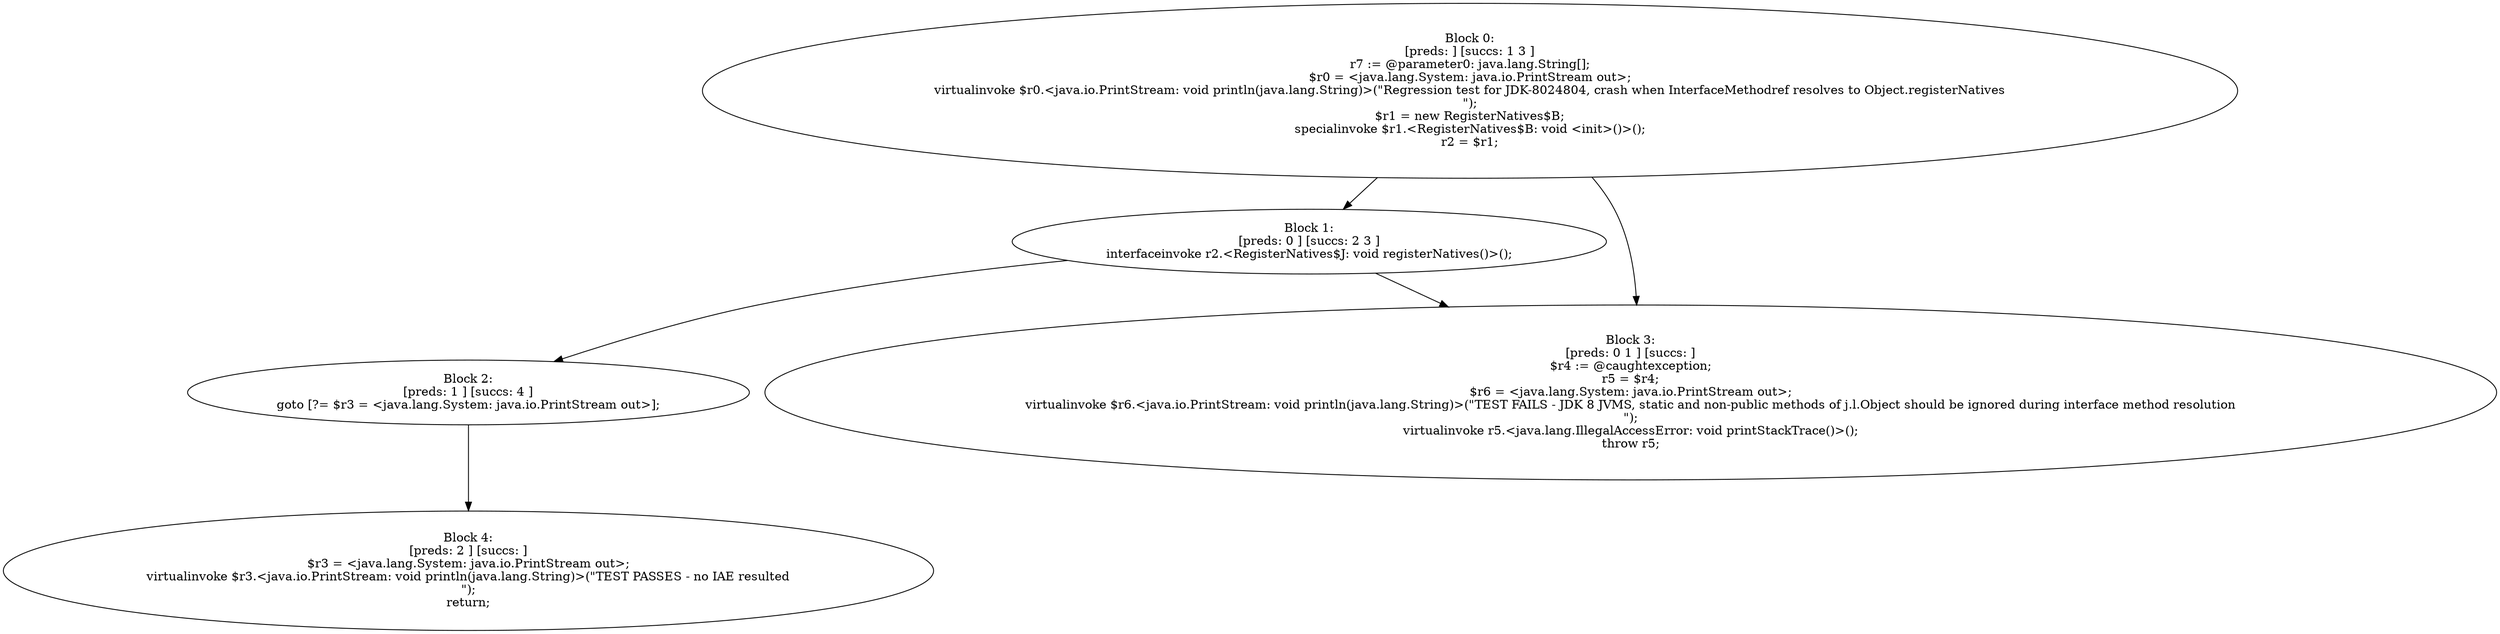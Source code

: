 digraph "unitGraph" {
    "Block 0:
[preds: ] [succs: 1 3 ]
r7 := @parameter0: java.lang.String[];
$r0 = <java.lang.System: java.io.PrintStream out>;
virtualinvoke $r0.<java.io.PrintStream: void println(java.lang.String)>(\"Regression test for JDK-8024804, crash when InterfaceMethodref resolves to Object.registerNatives\n\");
$r1 = new RegisterNatives$B;
specialinvoke $r1.<RegisterNatives$B: void <init>()>();
r2 = $r1;
"
    "Block 1:
[preds: 0 ] [succs: 2 3 ]
interfaceinvoke r2.<RegisterNatives$J: void registerNatives()>();
"
    "Block 2:
[preds: 1 ] [succs: 4 ]
goto [?= $r3 = <java.lang.System: java.io.PrintStream out>];
"
    "Block 3:
[preds: 0 1 ] [succs: ]
$r4 := @caughtexception;
r5 = $r4;
$r6 = <java.lang.System: java.io.PrintStream out>;
virtualinvoke $r6.<java.io.PrintStream: void println(java.lang.String)>(\"TEST FAILS - JDK 8 JVMS, static and non-public methods of j.l.Object should be ignored during interface method resolution\n\");
virtualinvoke r5.<java.lang.IllegalAccessError: void printStackTrace()>();
throw r5;
"
    "Block 4:
[preds: 2 ] [succs: ]
$r3 = <java.lang.System: java.io.PrintStream out>;
virtualinvoke $r3.<java.io.PrintStream: void println(java.lang.String)>(\"TEST PASSES - no IAE resulted\n\");
return;
"
    "Block 0:
[preds: ] [succs: 1 3 ]
r7 := @parameter0: java.lang.String[];
$r0 = <java.lang.System: java.io.PrintStream out>;
virtualinvoke $r0.<java.io.PrintStream: void println(java.lang.String)>(\"Regression test for JDK-8024804, crash when InterfaceMethodref resolves to Object.registerNatives\n\");
$r1 = new RegisterNatives$B;
specialinvoke $r1.<RegisterNatives$B: void <init>()>();
r2 = $r1;
"->"Block 1:
[preds: 0 ] [succs: 2 3 ]
interfaceinvoke r2.<RegisterNatives$J: void registerNatives()>();
";
    "Block 0:
[preds: ] [succs: 1 3 ]
r7 := @parameter0: java.lang.String[];
$r0 = <java.lang.System: java.io.PrintStream out>;
virtualinvoke $r0.<java.io.PrintStream: void println(java.lang.String)>(\"Regression test for JDK-8024804, crash when InterfaceMethodref resolves to Object.registerNatives\n\");
$r1 = new RegisterNatives$B;
specialinvoke $r1.<RegisterNatives$B: void <init>()>();
r2 = $r1;
"->"Block 3:
[preds: 0 1 ] [succs: ]
$r4 := @caughtexception;
r5 = $r4;
$r6 = <java.lang.System: java.io.PrintStream out>;
virtualinvoke $r6.<java.io.PrintStream: void println(java.lang.String)>(\"TEST FAILS - JDK 8 JVMS, static and non-public methods of j.l.Object should be ignored during interface method resolution\n\");
virtualinvoke r5.<java.lang.IllegalAccessError: void printStackTrace()>();
throw r5;
";
    "Block 1:
[preds: 0 ] [succs: 2 3 ]
interfaceinvoke r2.<RegisterNatives$J: void registerNatives()>();
"->"Block 2:
[preds: 1 ] [succs: 4 ]
goto [?= $r3 = <java.lang.System: java.io.PrintStream out>];
";
    "Block 1:
[preds: 0 ] [succs: 2 3 ]
interfaceinvoke r2.<RegisterNatives$J: void registerNatives()>();
"->"Block 3:
[preds: 0 1 ] [succs: ]
$r4 := @caughtexception;
r5 = $r4;
$r6 = <java.lang.System: java.io.PrintStream out>;
virtualinvoke $r6.<java.io.PrintStream: void println(java.lang.String)>(\"TEST FAILS - JDK 8 JVMS, static and non-public methods of j.l.Object should be ignored during interface method resolution\n\");
virtualinvoke r5.<java.lang.IllegalAccessError: void printStackTrace()>();
throw r5;
";
    "Block 2:
[preds: 1 ] [succs: 4 ]
goto [?= $r3 = <java.lang.System: java.io.PrintStream out>];
"->"Block 4:
[preds: 2 ] [succs: ]
$r3 = <java.lang.System: java.io.PrintStream out>;
virtualinvoke $r3.<java.io.PrintStream: void println(java.lang.String)>(\"TEST PASSES - no IAE resulted\n\");
return;
";
}
